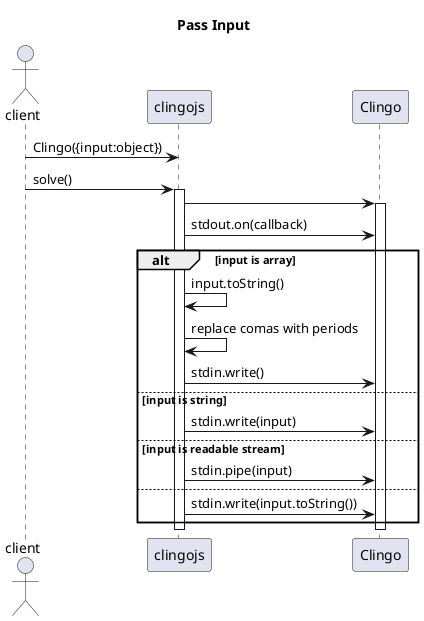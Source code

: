 @startuml
title Pass Input

actor client

client -> clingojs : Clingo({input:object})
client -> clingojs ++ : solve()
clingojs -> Clingo ++ 
clingojs -> Clingo : stdout.on(callback)

alt input is array
    clingojs -> clingojs : input.toString()
    clingojs -> clingojs : replace comas with periods
    clingojs -> Clingo : stdin.write()
else input is string
    clingojs -> Clingo : stdin.write(input)
else input is readable stream
    clingojs -> Clingo : stdin.pipe(input)
else 
    clingojs -> Clingo : stdin.write(input.toString())
end 

deactivate
deactivate

@enduml